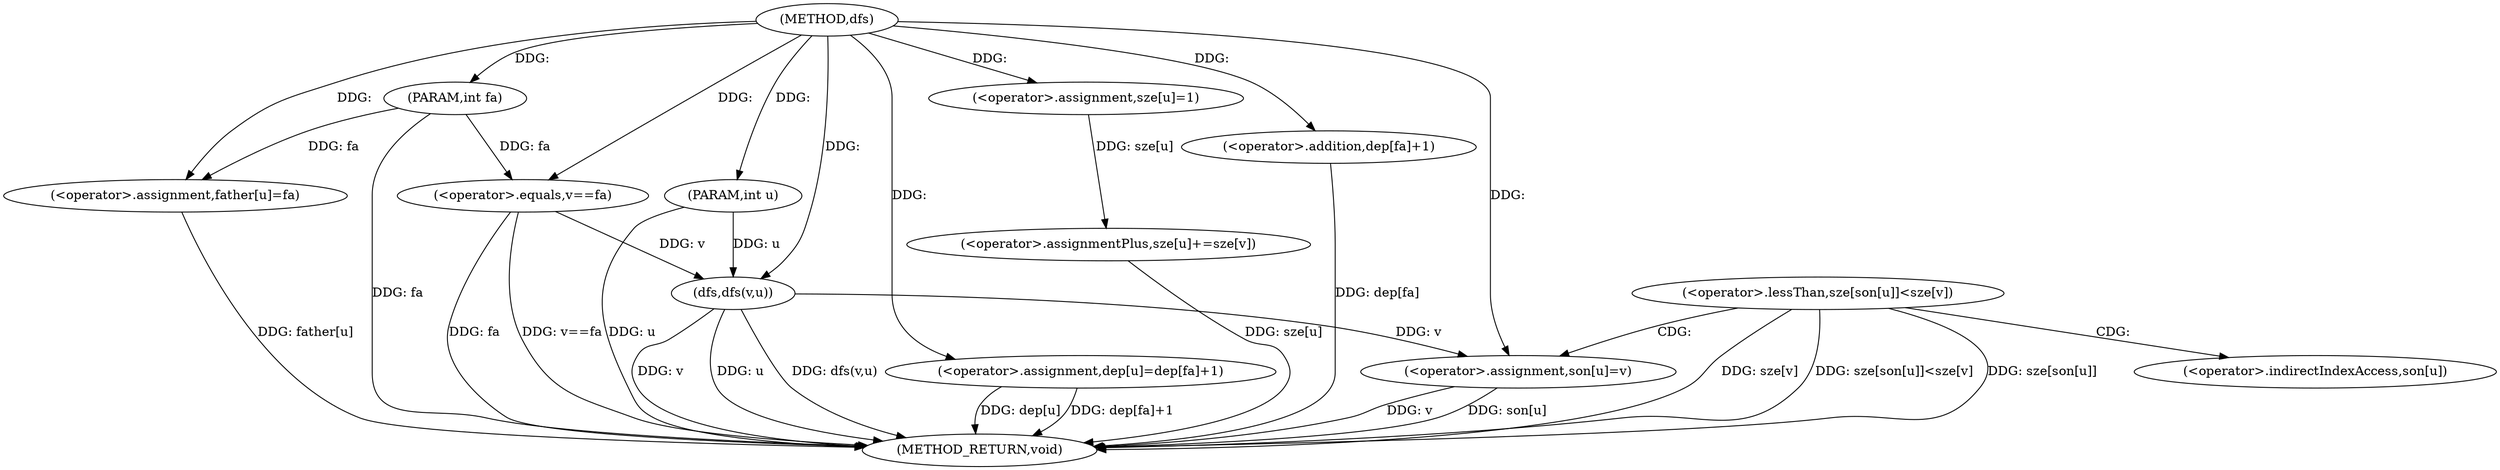 digraph "dfs" {  
"1000191" [label = "(METHOD,dfs)" ]
"1000246" [label = "(METHOD_RETURN,void)" ]
"1000192" [label = "(PARAM,int u)" ]
"1000193" [label = "(PARAM,int fa)" ]
"1000195" [label = "(<operator>.assignment,father[u]=fa)" ]
"1000200" [label = "(<operator>.assignment,dep[u]=dep[fa]+1)" ]
"1000209" [label = "(<operator>.assignment,sze[u]=1)" ]
"1000221" [label = "(dfs,dfs(v,u))" ]
"1000224" [label = "(<operator>.assignmentPlus,sze[u]+=sze[v])" ]
"1000204" [label = "(<operator>.addition,dep[fa]+1)" ]
"1000217" [label = "(<operator>.equals,v==fa)" ]
"1000232" [label = "(<operator>.lessThan,sze[son[u]]<sze[v])" ]
"1000241" [label = "(<operator>.assignment,son[u]=v)" ]
"1000242" [label = "(<operator>.indirectIndexAccess,son[u])" ]
  "1000192" -> "1000246"  [ label = "DDG: u"] 
  "1000193" -> "1000246"  [ label = "DDG: fa"] 
  "1000195" -> "1000246"  [ label = "DDG: father[u]"] 
  "1000200" -> "1000246"  [ label = "DDG: dep[u]"] 
  "1000204" -> "1000246"  [ label = "DDG: dep[fa]"] 
  "1000200" -> "1000246"  [ label = "DDG: dep[fa]+1"] 
  "1000217" -> "1000246"  [ label = "DDG: fa"] 
  "1000217" -> "1000246"  [ label = "DDG: v==fa"] 
  "1000221" -> "1000246"  [ label = "DDG: v"] 
  "1000221" -> "1000246"  [ label = "DDG: u"] 
  "1000221" -> "1000246"  [ label = "DDG: dfs(v,u)"] 
  "1000224" -> "1000246"  [ label = "DDG: sze[u]"] 
  "1000232" -> "1000246"  [ label = "DDG: sze[son[u]]"] 
  "1000232" -> "1000246"  [ label = "DDG: sze[v]"] 
  "1000232" -> "1000246"  [ label = "DDG: sze[son[u]]<sze[v]"] 
  "1000241" -> "1000246"  [ label = "DDG: son[u]"] 
  "1000241" -> "1000246"  [ label = "DDG: v"] 
  "1000191" -> "1000192"  [ label = "DDG: "] 
  "1000191" -> "1000193"  [ label = "DDG: "] 
  "1000193" -> "1000195"  [ label = "DDG: fa"] 
  "1000191" -> "1000195"  [ label = "DDG: "] 
  "1000191" -> "1000200"  [ label = "DDG: "] 
  "1000191" -> "1000209"  [ label = "DDG: "] 
  "1000191" -> "1000204"  [ label = "DDG: "] 
  "1000217" -> "1000221"  [ label = "DDG: v"] 
  "1000191" -> "1000221"  [ label = "DDG: "] 
  "1000192" -> "1000221"  [ label = "DDG: u"] 
  "1000209" -> "1000224"  [ label = "DDG: sze[u]"] 
  "1000221" -> "1000241"  [ label = "DDG: v"] 
  "1000191" -> "1000241"  [ label = "DDG: "] 
  "1000191" -> "1000217"  [ label = "DDG: "] 
  "1000193" -> "1000217"  [ label = "DDG: fa"] 
  "1000232" -> "1000242"  [ label = "CDG: "] 
  "1000232" -> "1000241"  [ label = "CDG: "] 
}
